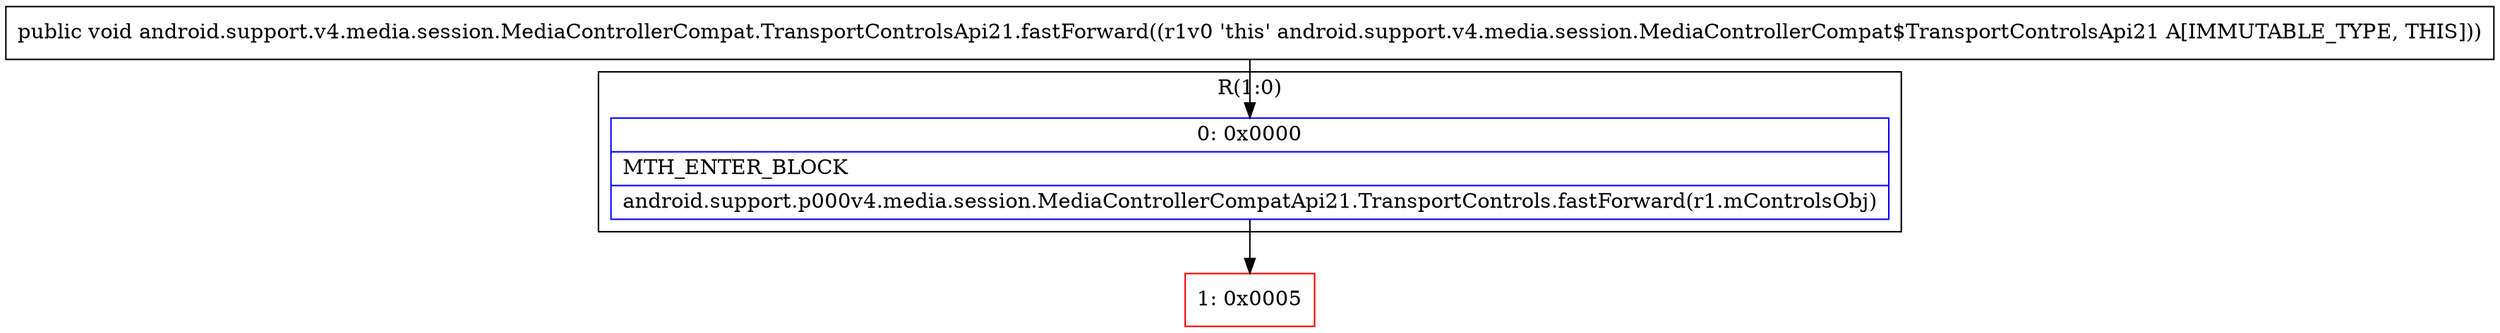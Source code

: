 digraph "CFG forandroid.support.v4.media.session.MediaControllerCompat.TransportControlsApi21.fastForward()V" {
subgraph cluster_Region_566453819 {
label = "R(1:0)";
node [shape=record,color=blue];
Node_0 [shape=record,label="{0\:\ 0x0000|MTH_ENTER_BLOCK\l|android.support.p000v4.media.session.MediaControllerCompatApi21.TransportControls.fastForward(r1.mControlsObj)\l}"];
}
Node_1 [shape=record,color=red,label="{1\:\ 0x0005}"];
MethodNode[shape=record,label="{public void android.support.v4.media.session.MediaControllerCompat.TransportControlsApi21.fastForward((r1v0 'this' android.support.v4.media.session.MediaControllerCompat$TransportControlsApi21 A[IMMUTABLE_TYPE, THIS])) }"];
MethodNode -> Node_0;
Node_0 -> Node_1;
}

